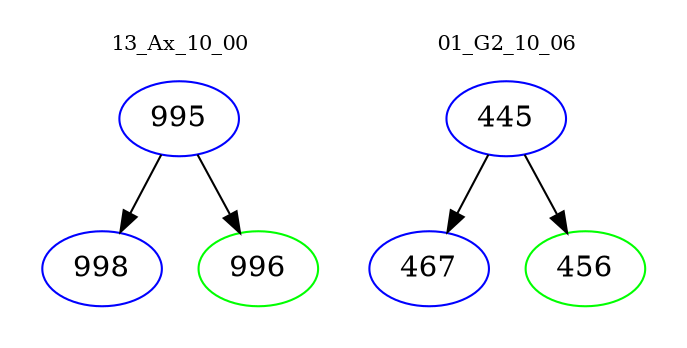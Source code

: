 digraph{
subgraph cluster_0 {
color = white
label = "13_Ax_10_00";
fontsize=10;
T0_995 [label="995", color="blue"]
T0_995 -> T0_998 [color="black"]
T0_998 [label="998", color="blue"]
T0_995 -> T0_996 [color="black"]
T0_996 [label="996", color="green"]
}
subgraph cluster_1 {
color = white
label = "01_G2_10_06";
fontsize=10;
T1_445 [label="445", color="blue"]
T1_445 -> T1_467 [color="black"]
T1_467 [label="467", color="blue"]
T1_445 -> T1_456 [color="black"]
T1_456 [label="456", color="green"]
}
}
